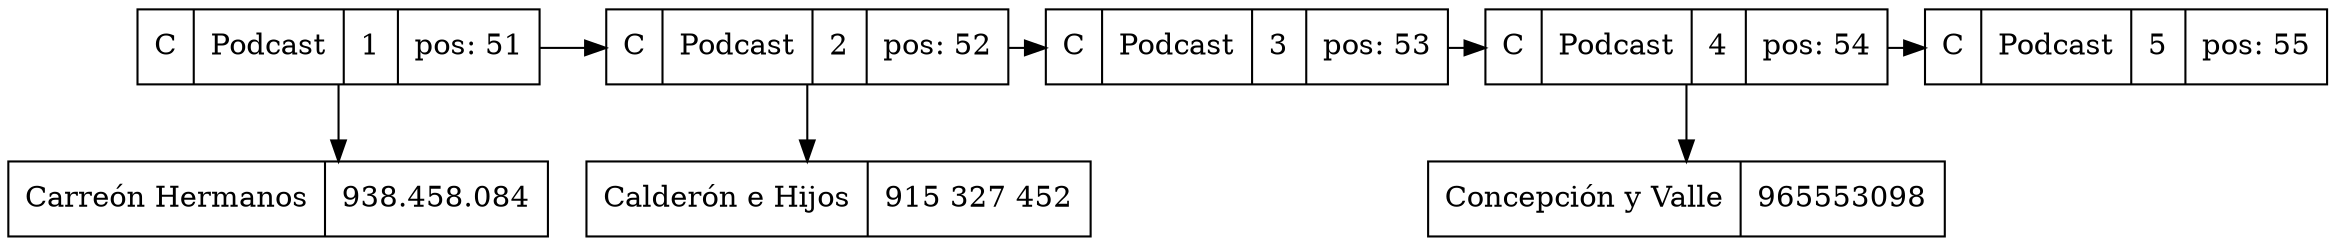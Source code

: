 digraph G{
node[shape="box" shape="record"]
graph[splines="ortho"]
node50[label="C|Podcast|1|pos: 51"];
node0xc000094730[label="Carreón Hermanos|938.458.084"];
node50->node0xc000094730;
node50->node51;
node51[label="C|Podcast|2|pos: 52"];
node0xc000094780[label="Calderón e Hijos|915 327 452"];
node51->node0xc000094780;
node51->node52;
node52[label="C|Podcast|3|pos: 53"];
node52->node53;
node53[label="C|Podcast|4|pos: 54"];
node0xc0000947d0[label="Concepción y Valle|965553098"];
node53->node0xc0000947d0;
node53->node54;
node54[label="C|Podcast|5|pos: 55"];
{rank="same"; node50; node51; node52; node53; node54}
}
